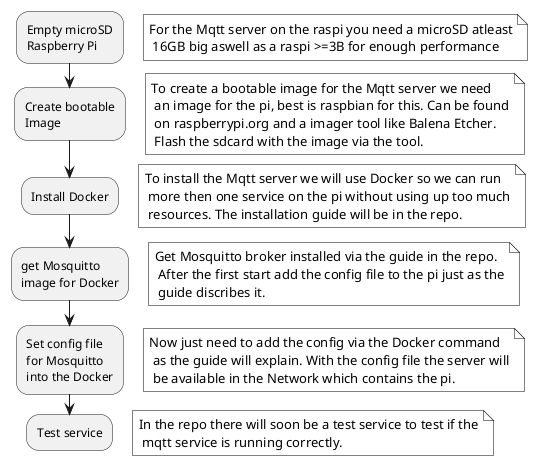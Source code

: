 @startuml
skinparam note {
BackgroundColor white
BorderColor black
}

:Empty microSD\nRaspberry Pi;
floating note right: For the Mqtt server on the raspi you need a microSD atleast\n 16GB big aswell as a raspi >=3B for enough performance
:Create bootable\nImage;
floating note right: To create a bootable image for the Mqtt server we need\n an image for the pi, best is raspbian for this. Can be found\n on raspberrypi.org and a imager tool like Balena Etcher.\n Flash the sdcard with the image via the tool.
:Install Docker;
floating note right: To install the Mqtt server we will use Docker so we can run\n more then one service on the pi without using up too much\n resources. The installation guide will be in the repo.
:get Mosquitto\nimage for Docker;
floating note right: Get Mosquitto broker installed via the guide in the repo.\n After the first start add the config file to the pi just as the\n guide discribes it.
:Set config file\nfor Mosquitto\ninto the Docker;
floating note right: Now just need to add the config via the Docker command\n as the guide will explain. With the config file the server will\n be available in the Network which contains the pi.
:Test service;
floating note right: In the repo there will soon be a test service to test if the\n mqtt service is running correctly.
@enduml